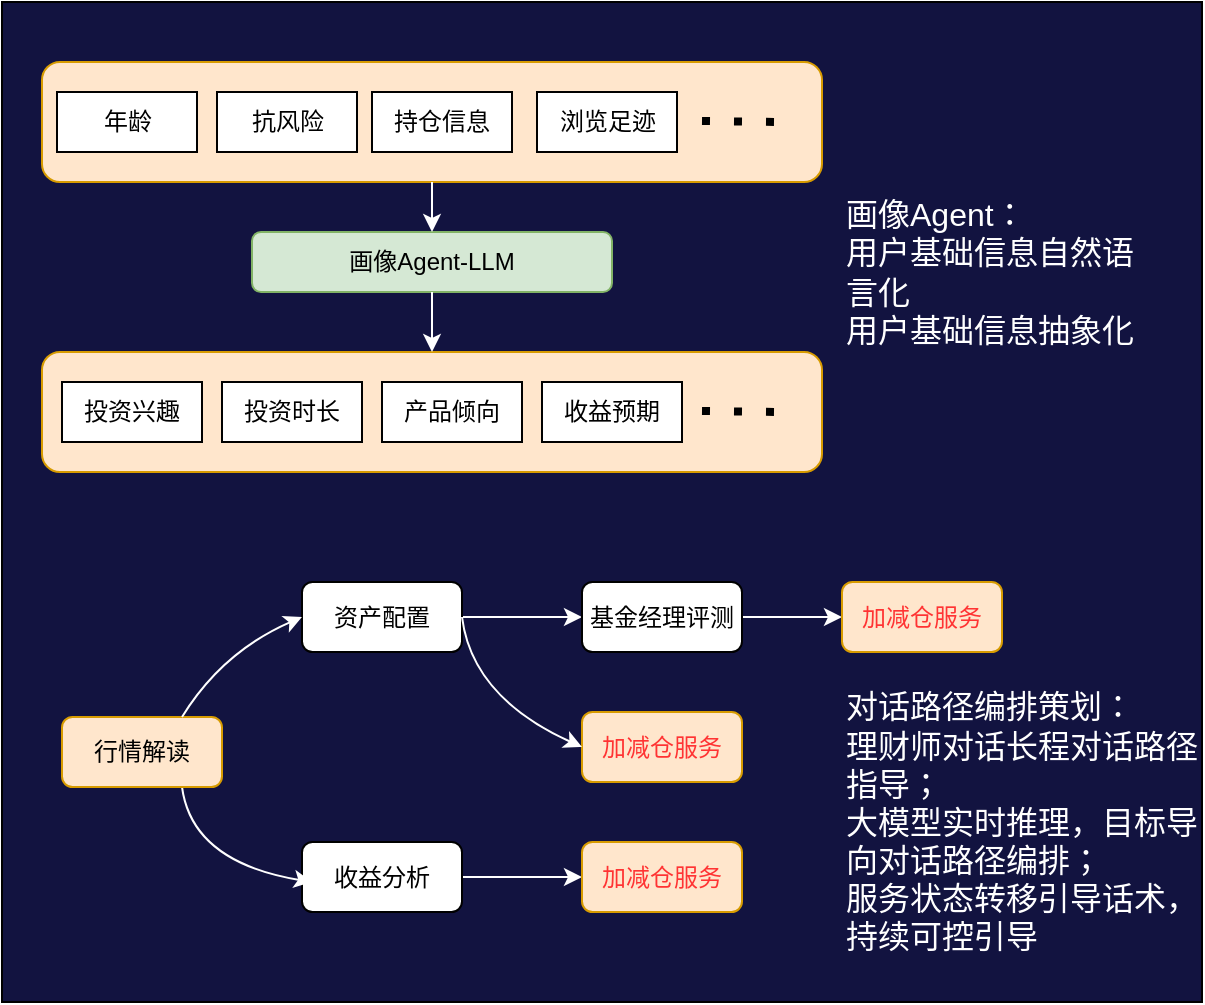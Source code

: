 <mxfile version="24.0.7" type="github">
  <diagram name="第 1 页" id="tH_8HGzw4OfnoxTTr08K">
    <mxGraphModel dx="2074" dy="1180" grid="1" gridSize="10" guides="1" tooltips="1" connect="1" arrows="1" fold="1" page="1" pageScale="1" pageWidth="1200" pageHeight="500" math="0" shadow="0">
      <root>
        <mxCell id="0" />
        <mxCell id="1" parent="0" />
        <mxCell id="nX6bXrhpSa5xDLKmxl0Y-56" value="" style="rounded=0;whiteSpace=wrap;html=1;fillColor=#121340;" vertex="1" parent="1">
          <mxGeometry x="30" y="10" width="600" height="500" as="geometry" />
        </mxCell>
        <mxCell id="nX6bXrhpSa5xDLKmxl0Y-41" value="" style="rounded=1;whiteSpace=wrap;html=1;strokeWidth=1;fillColor=#ffe6cc;strokeColor=#d79b00;" vertex="1" parent="1">
          <mxGeometry x="50" y="185" width="390" height="60" as="geometry" />
        </mxCell>
        <mxCell id="nX6bXrhpSa5xDLKmxl0Y-42" value="" style="rounded=1;whiteSpace=wrap;html=1;strokeWidth=1;fillColor=#ffe6cc;strokeColor=#d79b00;" vertex="1" parent="1">
          <mxGeometry x="50" y="40" width="390" height="60" as="geometry" />
        </mxCell>
        <mxCell id="nX6bXrhpSa5xDLKmxl0Y-43" value="年龄" style="rounded=0;whiteSpace=wrap;html=1;" vertex="1" parent="1">
          <mxGeometry x="57.5" y="55" width="70" height="30" as="geometry" />
        </mxCell>
        <mxCell id="nX6bXrhpSa5xDLKmxl0Y-44" value="抗风险" style="rounded=0;whiteSpace=wrap;html=1;" vertex="1" parent="1">
          <mxGeometry x="137.5" y="55" width="70" height="30" as="geometry" />
        </mxCell>
        <mxCell id="nX6bXrhpSa5xDLKmxl0Y-45" value="持仓信息" style="rounded=0;whiteSpace=wrap;html=1;" vertex="1" parent="1">
          <mxGeometry x="215" y="55" width="70" height="30" as="geometry" />
        </mxCell>
        <mxCell id="nX6bXrhpSa5xDLKmxl0Y-46" value="" style="endArrow=none;dashed=1;html=1;dashPattern=1 3;strokeWidth=4;rounded=0;" edge="1" parent="1">
          <mxGeometry width="50" height="50" relative="1" as="geometry">
            <mxPoint x="380" y="69.5" as="sourcePoint" />
            <mxPoint x="420" y="70" as="targetPoint" />
          </mxGeometry>
        </mxCell>
        <mxCell id="nX6bXrhpSa5xDLKmxl0Y-47" value="画像Agent-LLM" style="rounded=1;whiteSpace=wrap;html=1;fillColor=#d5e8d4;strokeColor=#82b366;strokeWidth=1;" vertex="1" parent="1">
          <mxGeometry x="155" y="125" width="180" height="30" as="geometry" />
        </mxCell>
        <mxCell id="nX6bXrhpSa5xDLKmxl0Y-48" value="投资兴趣" style="rounded=0;whiteSpace=wrap;html=1;" vertex="1" parent="1">
          <mxGeometry x="60" y="200" width="70" height="30" as="geometry" />
        </mxCell>
        <mxCell id="nX6bXrhpSa5xDLKmxl0Y-49" value="产品倾向" style="rounded=0;whiteSpace=wrap;html=1;" vertex="1" parent="1">
          <mxGeometry x="220" y="200" width="70" height="30" as="geometry" />
        </mxCell>
        <mxCell id="nX6bXrhpSa5xDLKmxl0Y-50" value="收益预期" style="rounded=0;whiteSpace=wrap;html=1;" vertex="1" parent="1">
          <mxGeometry x="300" y="200" width="70" height="30" as="geometry" />
        </mxCell>
        <mxCell id="nX6bXrhpSa5xDLKmxl0Y-51" value="" style="endArrow=none;dashed=1;html=1;dashPattern=1 3;strokeWidth=4;rounded=0;" edge="1" parent="1">
          <mxGeometry width="50" height="50" relative="1" as="geometry">
            <mxPoint x="380" y="214.5" as="sourcePoint" />
            <mxPoint x="420" y="215" as="targetPoint" />
          </mxGeometry>
        </mxCell>
        <mxCell id="nX6bXrhpSa5xDLKmxl0Y-52" value="投资时长" style="rounded=0;whiteSpace=wrap;html=1;" vertex="1" parent="1">
          <mxGeometry x="140" y="200" width="70" height="30" as="geometry" />
        </mxCell>
        <mxCell id="nX6bXrhpSa5xDLKmxl0Y-53" value="浏览足迹" style="rounded=0;whiteSpace=wrap;html=1;" vertex="1" parent="1">
          <mxGeometry x="297.5" y="55" width="70" height="30" as="geometry" />
        </mxCell>
        <mxCell id="nX6bXrhpSa5xDLKmxl0Y-54" value="" style="endArrow=classic;html=1;rounded=0;exitX=0.5;exitY=1;exitDx=0;exitDy=0;entryX=0.5;entryY=0;entryDx=0;entryDy=0;strokeColor=#FFFFFF;" edge="1" parent="1" source="nX6bXrhpSa5xDLKmxl0Y-42" target="nX6bXrhpSa5xDLKmxl0Y-47">
          <mxGeometry width="50" height="50" relative="1" as="geometry">
            <mxPoint x="555" y="385" as="sourcePoint" />
            <mxPoint x="605" y="335" as="targetPoint" />
          </mxGeometry>
        </mxCell>
        <mxCell id="nX6bXrhpSa5xDLKmxl0Y-55" value="" style="endArrow=classic;html=1;rounded=0;exitX=0.5;exitY=1;exitDx=0;exitDy=0;entryX=0.5;entryY=0;entryDx=0;entryDy=0;strokeColor=#FFFFFF;" edge="1" parent="1" source="nX6bXrhpSa5xDLKmxl0Y-47" target="nX6bXrhpSa5xDLKmxl0Y-41">
          <mxGeometry width="50" height="50" relative="1" as="geometry">
            <mxPoint x="555" y="385" as="sourcePoint" />
            <mxPoint x="605" y="335" as="targetPoint" />
          </mxGeometry>
        </mxCell>
        <mxCell id="nX6bXrhpSa5xDLKmxl0Y-57" value="&lt;div style=&quot;font-size: 16px;&quot;&gt;&lt;font style=&quot;font-size: 16px;&quot; color=&quot;#ffffff&quot;&gt;画像Agent：&lt;/font&gt;&lt;/div&gt;&lt;font style=&quot;font-size: 16px;&quot; color=&quot;#ffffff&quot;&gt;用户基础信息自然语言化&lt;/font&gt;&lt;div style=&quot;font-size: 16px;&quot;&gt;&lt;font style=&quot;font-size: 16px;&quot; color=&quot;#ffffff&quot;&gt;用户基础信息抽象化&lt;/font&gt;&lt;/div&gt;" style="text;html=1;align=left;verticalAlign=middle;whiteSpace=wrap;rounded=0;" vertex="1" parent="1">
          <mxGeometry x="450" y="100" width="150" height="90" as="geometry" />
        </mxCell>
        <mxCell id="nX6bXrhpSa5xDLKmxl0Y-59" value="" style="edgeStyle=orthogonalEdgeStyle;rounded=0;orthogonalLoop=1;jettySize=auto;html=1;strokeColor=#FFFFFF;" edge="1" parent="1" source="nX6bXrhpSa5xDLKmxl0Y-60" target="nX6bXrhpSa5xDLKmxl0Y-62">
          <mxGeometry relative="1" as="geometry" />
        </mxCell>
        <mxCell id="nX6bXrhpSa5xDLKmxl0Y-60" value="资产配置" style="rounded=1;whiteSpace=wrap;html=1;" vertex="1" parent="1">
          <mxGeometry x="180" y="300" width="80" height="35" as="geometry" />
        </mxCell>
        <mxCell id="nX6bXrhpSa5xDLKmxl0Y-61" value="" style="edgeStyle=orthogonalEdgeStyle;rounded=0;orthogonalLoop=1;jettySize=auto;html=1;strokeColor=#FFFFFF;" edge="1" parent="1" source="nX6bXrhpSa5xDLKmxl0Y-62" target="nX6bXrhpSa5xDLKmxl0Y-63">
          <mxGeometry relative="1" as="geometry" />
        </mxCell>
        <mxCell id="nX6bXrhpSa5xDLKmxl0Y-62" value="基金经理评测" style="rounded=1;whiteSpace=wrap;html=1;strokeWidth=1;" vertex="1" parent="1">
          <mxGeometry x="320" y="300" width="80" height="35" as="geometry" />
        </mxCell>
        <mxCell id="nX6bXrhpSa5xDLKmxl0Y-63" value="&lt;font color=&quot;#ff3333&quot;&gt;加减仓服务&lt;/font&gt;" style="rounded=1;whiteSpace=wrap;html=1;strokeWidth=1;strokeColor=#d79b00;fillColor=#ffe6cc;" vertex="1" parent="1">
          <mxGeometry x="450" y="300" width="80" height="35" as="geometry" />
        </mxCell>
        <mxCell id="nX6bXrhpSa5xDLKmxl0Y-66" value="&lt;font color=&quot;#ff3333&quot;&gt;加减仓服务&lt;/font&gt;" style="rounded=1;whiteSpace=wrap;html=1;strokeWidth=1;strokeColor=#d79b00;fillColor=#ffe6cc;" vertex="1" parent="1">
          <mxGeometry x="320" y="365" width="80" height="35" as="geometry" />
        </mxCell>
        <mxCell id="nX6bXrhpSa5xDLKmxl0Y-67" value="" style="edgeStyle=orthogonalEdgeStyle;rounded=0;orthogonalLoop=1;jettySize=auto;html=1;strokeColor=#FFFFFF;" edge="1" parent="1" source="nX6bXrhpSa5xDLKmxl0Y-68" target="nX6bXrhpSa5xDLKmxl0Y-69">
          <mxGeometry relative="1" as="geometry" />
        </mxCell>
        <mxCell id="nX6bXrhpSa5xDLKmxl0Y-68" value="收益分析" style="rounded=1;whiteSpace=wrap;html=1;" vertex="1" parent="1">
          <mxGeometry x="180" y="430" width="80" height="35" as="geometry" />
        </mxCell>
        <mxCell id="nX6bXrhpSa5xDLKmxl0Y-69" value="&lt;font color=&quot;#ff3333&quot;&gt;加减仓服务&lt;/font&gt;" style="rounded=1;whiteSpace=wrap;html=1;strokeWidth=1;strokeColor=#d79b00;fillColor=#ffe6cc;" vertex="1" parent="1">
          <mxGeometry x="320" y="430" width="80" height="35" as="geometry" />
        </mxCell>
        <mxCell id="nX6bXrhpSa5xDLKmxl0Y-73" value="" style="curved=1;endArrow=classic;html=1;rounded=0;entryX=0;entryY=0.5;entryDx=0;entryDy=0;exitX=0.75;exitY=1;exitDx=0;exitDy=0;strokeColor=#FFFFFF;" edge="1" parent="1" source="nX6bXrhpSa5xDLKmxl0Y-75">
          <mxGeometry width="50" height="50" relative="1" as="geometry">
            <mxPoint x="70" y="385" as="sourcePoint" />
            <mxPoint x="185" y="450" as="targetPoint" />
            <Array as="points">
              <mxPoint x="125" y="440" />
            </Array>
          </mxGeometry>
        </mxCell>
        <mxCell id="nX6bXrhpSa5xDLKmxl0Y-75" value="行情解读" style="rounded=1;whiteSpace=wrap;html=1;fillColor=#ffe6cc;strokeColor=#d79b00;" vertex="1" parent="1">
          <mxGeometry x="60" y="367.5" width="80" height="35" as="geometry" />
        </mxCell>
        <mxCell id="nX6bXrhpSa5xDLKmxl0Y-77" value="" style="curved=1;endArrow=classic;html=1;rounded=0;entryX=0;entryY=0.5;entryDx=0;entryDy=0;strokeColor=#FFFFFF;" edge="1" parent="1" target="nX6bXrhpSa5xDLKmxl0Y-66">
          <mxGeometry width="50" height="50" relative="1" as="geometry">
            <mxPoint x="260" y="317.5" as="sourcePoint" />
            <mxPoint x="310" y="267.5" as="targetPoint" />
            <Array as="points">
              <mxPoint x="265" y="357.5" />
            </Array>
          </mxGeometry>
        </mxCell>
        <mxCell id="nX6bXrhpSa5xDLKmxl0Y-78" value="" style="curved=1;endArrow=classic;html=1;rounded=0;strokeColor=#FFFFFF;entryX=0;entryY=0.5;entryDx=0;entryDy=0;exitX=0.75;exitY=0;exitDx=0;exitDy=0;" edge="1" parent="1" source="nX6bXrhpSa5xDLKmxl0Y-75" target="nX6bXrhpSa5xDLKmxl0Y-60">
          <mxGeometry width="50" height="50" relative="1" as="geometry">
            <mxPoint x="140" y="385" as="sourcePoint" />
            <mxPoint x="190" y="335" as="targetPoint" />
            <Array as="points">
              <mxPoint x="140" y="335" />
            </Array>
          </mxGeometry>
        </mxCell>
        <mxCell id="nX6bXrhpSa5xDLKmxl0Y-79" value="&lt;div style=&quot;font-size: 16px;&quot;&gt;&lt;font style=&quot;font-size: 16px;&quot; color=&quot;#ffffff&quot;&gt;对话路径编排策划：&lt;/font&gt;&lt;/div&gt;&lt;font style=&quot;font-size: 16px;&quot; color=&quot;#ffffff&quot;&gt;理财师对话长程对话路径指导；&lt;/font&gt;&lt;div&gt;&lt;font style=&quot;font-size: 16px;&quot; color=&quot;#ffffff&quot;&gt;大模型实时推理，目标导向对话路径编排；&lt;/font&gt;&lt;div style=&quot;font-size: 16px;&quot;&gt;&lt;font color=&quot;#ffffff&quot;&gt;服务状态转移引导话术，持续可控引导&lt;/font&gt;&lt;/div&gt;&lt;/div&gt;" style="text;html=1;align=left;verticalAlign=middle;whiteSpace=wrap;rounded=0;" vertex="1" parent="1">
          <mxGeometry x="450" y="340" width="180" height="160" as="geometry" />
        </mxCell>
      </root>
    </mxGraphModel>
  </diagram>
</mxfile>
